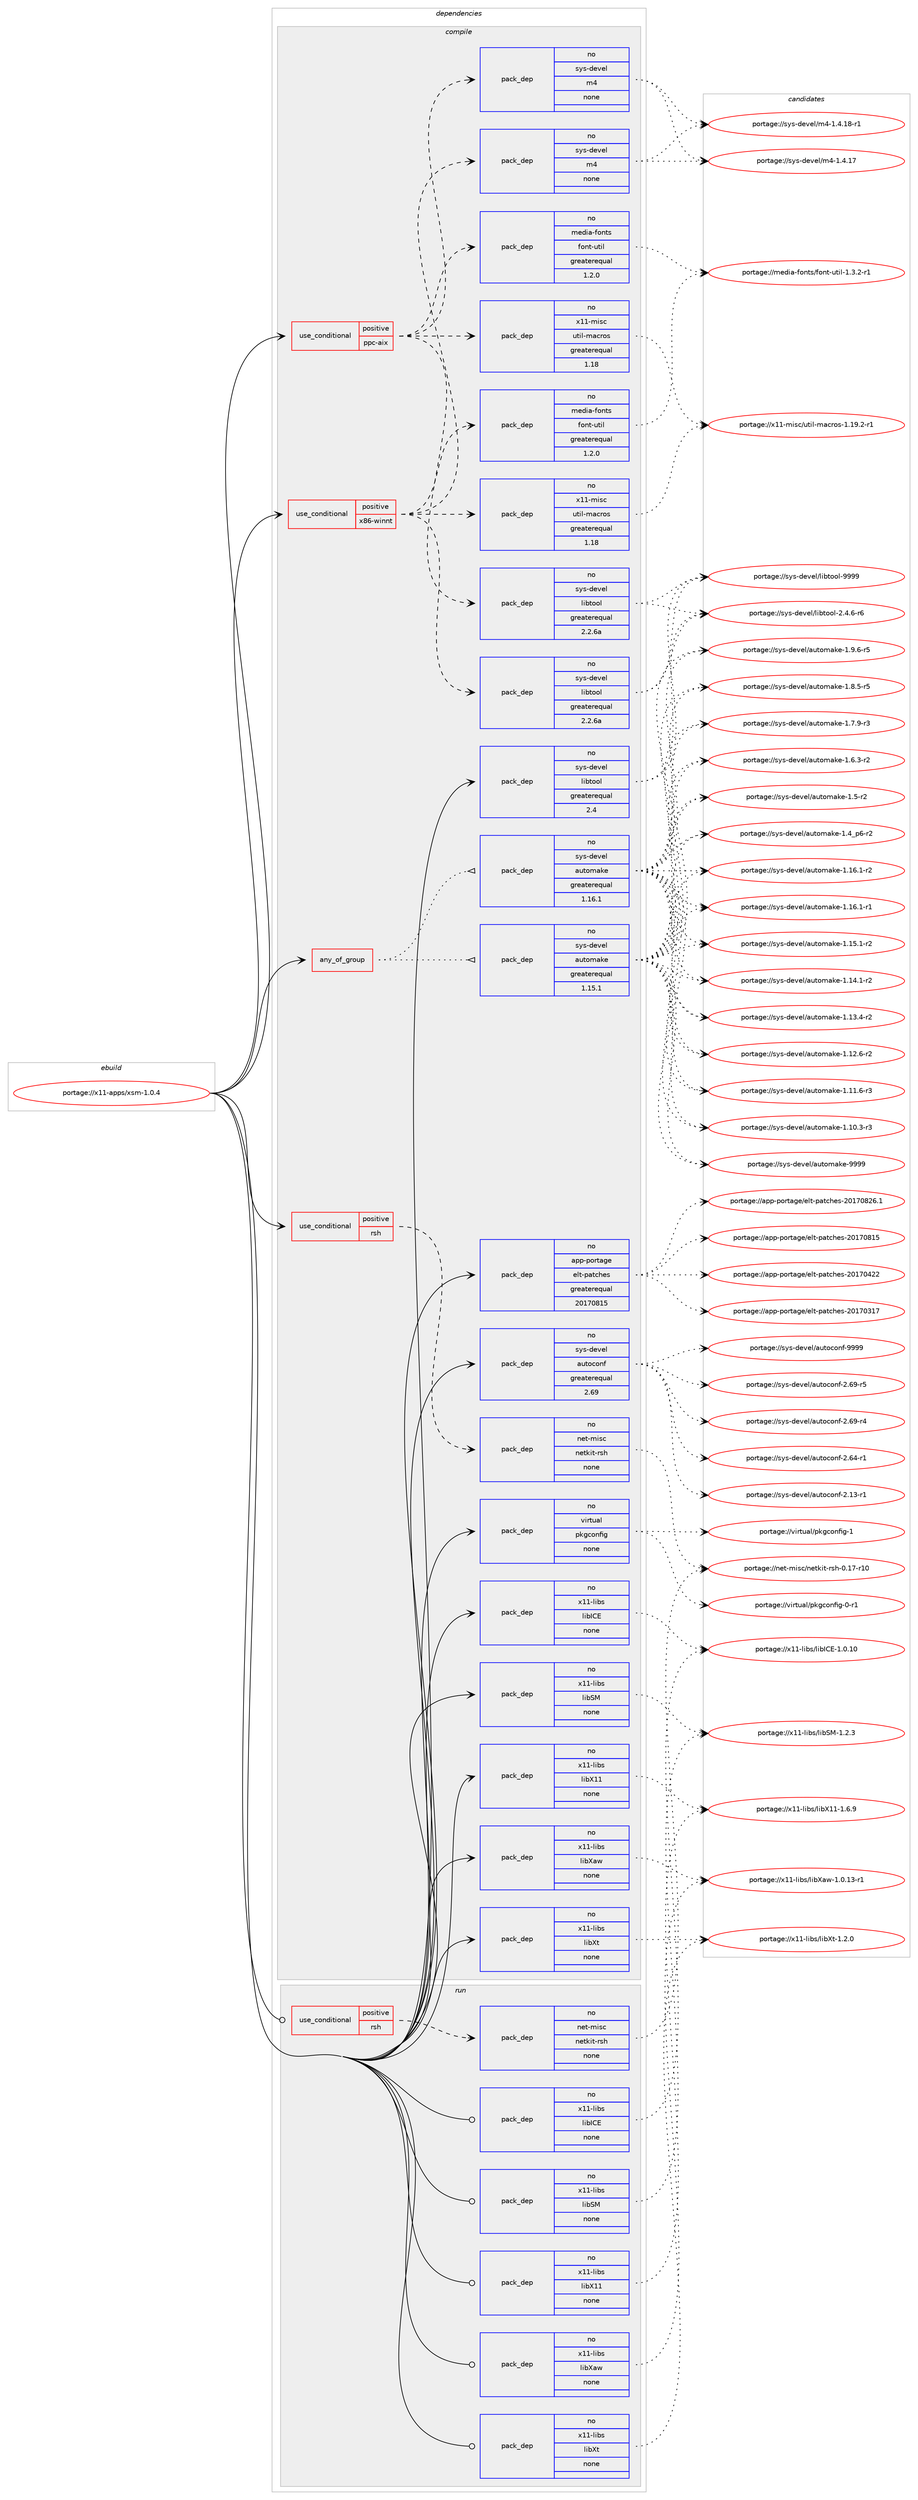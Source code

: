 digraph prolog {

# *************
# Graph options
# *************

newrank=true;
concentrate=true;
compound=true;
graph [rankdir=LR,fontname=Helvetica,fontsize=10,ranksep=1.5];#, ranksep=2.5, nodesep=0.2];
edge  [arrowhead=vee];
node  [fontname=Helvetica,fontsize=10];

# **********
# The ebuild
# **********

subgraph cluster_leftcol {
color=gray;
rank=same;
label=<<i>ebuild</i>>;
id [label="portage://x11-apps/xsm-1.0.4", color=red, width=4, href="../x11-apps/xsm-1.0.4.svg"];
}

# ****************
# The dependencies
# ****************

subgraph cluster_midcol {
color=gray;
label=<<i>dependencies</i>>;
subgraph cluster_compile {
fillcolor="#eeeeee";
style=filled;
label=<<i>compile</i>>;
subgraph any224 {
dependency13635 [label=<<TABLE BORDER="0" CELLBORDER="1" CELLSPACING="0" CELLPADDING="4"><TR><TD CELLPADDING="10">any_of_group</TD></TR></TABLE>>, shape=none, color=red];subgraph pack11761 {
dependency13636 [label=<<TABLE BORDER="0" CELLBORDER="1" CELLSPACING="0" CELLPADDING="4" WIDTH="220"><TR><TD ROWSPAN="6" CELLPADDING="30">pack_dep</TD></TR><TR><TD WIDTH="110">no</TD></TR><TR><TD>sys-devel</TD></TR><TR><TD>automake</TD></TR><TR><TD>greaterequal</TD></TR><TR><TD>1.16.1</TD></TR></TABLE>>, shape=none, color=blue];
}
dependency13635:e -> dependency13636:w [weight=20,style="dotted",arrowhead="oinv"];
subgraph pack11762 {
dependency13637 [label=<<TABLE BORDER="0" CELLBORDER="1" CELLSPACING="0" CELLPADDING="4" WIDTH="220"><TR><TD ROWSPAN="6" CELLPADDING="30">pack_dep</TD></TR><TR><TD WIDTH="110">no</TD></TR><TR><TD>sys-devel</TD></TR><TR><TD>automake</TD></TR><TR><TD>greaterequal</TD></TR><TR><TD>1.15.1</TD></TR></TABLE>>, shape=none, color=blue];
}
dependency13635:e -> dependency13637:w [weight=20,style="dotted",arrowhead="oinv"];
}
id:e -> dependency13635:w [weight=20,style="solid",arrowhead="vee"];
subgraph cond1650 {
dependency13638 [label=<<TABLE BORDER="0" CELLBORDER="1" CELLSPACING="0" CELLPADDING="4"><TR><TD ROWSPAN="3" CELLPADDING="10">use_conditional</TD></TR><TR><TD>positive</TD></TR><TR><TD>ppc-aix</TD></TR></TABLE>>, shape=none, color=red];
subgraph pack11763 {
dependency13639 [label=<<TABLE BORDER="0" CELLBORDER="1" CELLSPACING="0" CELLPADDING="4" WIDTH="220"><TR><TD ROWSPAN="6" CELLPADDING="30">pack_dep</TD></TR><TR><TD WIDTH="110">no</TD></TR><TR><TD>sys-devel</TD></TR><TR><TD>libtool</TD></TR><TR><TD>greaterequal</TD></TR><TR><TD>2.2.6a</TD></TR></TABLE>>, shape=none, color=blue];
}
dependency13638:e -> dependency13639:w [weight=20,style="dashed",arrowhead="vee"];
subgraph pack11764 {
dependency13640 [label=<<TABLE BORDER="0" CELLBORDER="1" CELLSPACING="0" CELLPADDING="4" WIDTH="220"><TR><TD ROWSPAN="6" CELLPADDING="30">pack_dep</TD></TR><TR><TD WIDTH="110">no</TD></TR><TR><TD>sys-devel</TD></TR><TR><TD>m4</TD></TR><TR><TD>none</TD></TR><TR><TD></TD></TR></TABLE>>, shape=none, color=blue];
}
dependency13638:e -> dependency13640:w [weight=20,style="dashed",arrowhead="vee"];
subgraph pack11765 {
dependency13641 [label=<<TABLE BORDER="0" CELLBORDER="1" CELLSPACING="0" CELLPADDING="4" WIDTH="220"><TR><TD ROWSPAN="6" CELLPADDING="30">pack_dep</TD></TR><TR><TD WIDTH="110">no</TD></TR><TR><TD>x11-misc</TD></TR><TR><TD>util-macros</TD></TR><TR><TD>greaterequal</TD></TR><TR><TD>1.18</TD></TR></TABLE>>, shape=none, color=blue];
}
dependency13638:e -> dependency13641:w [weight=20,style="dashed",arrowhead="vee"];
subgraph pack11766 {
dependency13642 [label=<<TABLE BORDER="0" CELLBORDER="1" CELLSPACING="0" CELLPADDING="4" WIDTH="220"><TR><TD ROWSPAN="6" CELLPADDING="30">pack_dep</TD></TR><TR><TD WIDTH="110">no</TD></TR><TR><TD>media-fonts</TD></TR><TR><TD>font-util</TD></TR><TR><TD>greaterequal</TD></TR><TR><TD>1.2.0</TD></TR></TABLE>>, shape=none, color=blue];
}
dependency13638:e -> dependency13642:w [weight=20,style="dashed",arrowhead="vee"];
}
id:e -> dependency13638:w [weight=20,style="solid",arrowhead="vee"];
subgraph cond1651 {
dependency13643 [label=<<TABLE BORDER="0" CELLBORDER="1" CELLSPACING="0" CELLPADDING="4"><TR><TD ROWSPAN="3" CELLPADDING="10">use_conditional</TD></TR><TR><TD>positive</TD></TR><TR><TD>rsh</TD></TR></TABLE>>, shape=none, color=red];
subgraph pack11767 {
dependency13644 [label=<<TABLE BORDER="0" CELLBORDER="1" CELLSPACING="0" CELLPADDING="4" WIDTH="220"><TR><TD ROWSPAN="6" CELLPADDING="30">pack_dep</TD></TR><TR><TD WIDTH="110">no</TD></TR><TR><TD>net-misc</TD></TR><TR><TD>netkit-rsh</TD></TR><TR><TD>none</TD></TR><TR><TD></TD></TR></TABLE>>, shape=none, color=blue];
}
dependency13643:e -> dependency13644:w [weight=20,style="dashed",arrowhead="vee"];
}
id:e -> dependency13643:w [weight=20,style="solid",arrowhead="vee"];
subgraph cond1652 {
dependency13645 [label=<<TABLE BORDER="0" CELLBORDER="1" CELLSPACING="0" CELLPADDING="4"><TR><TD ROWSPAN="3" CELLPADDING="10">use_conditional</TD></TR><TR><TD>positive</TD></TR><TR><TD>x86-winnt</TD></TR></TABLE>>, shape=none, color=red];
subgraph pack11768 {
dependency13646 [label=<<TABLE BORDER="0" CELLBORDER="1" CELLSPACING="0" CELLPADDING="4" WIDTH="220"><TR><TD ROWSPAN="6" CELLPADDING="30">pack_dep</TD></TR><TR><TD WIDTH="110">no</TD></TR><TR><TD>sys-devel</TD></TR><TR><TD>libtool</TD></TR><TR><TD>greaterequal</TD></TR><TR><TD>2.2.6a</TD></TR></TABLE>>, shape=none, color=blue];
}
dependency13645:e -> dependency13646:w [weight=20,style="dashed",arrowhead="vee"];
subgraph pack11769 {
dependency13647 [label=<<TABLE BORDER="0" CELLBORDER="1" CELLSPACING="0" CELLPADDING="4" WIDTH="220"><TR><TD ROWSPAN="6" CELLPADDING="30">pack_dep</TD></TR><TR><TD WIDTH="110">no</TD></TR><TR><TD>sys-devel</TD></TR><TR><TD>m4</TD></TR><TR><TD>none</TD></TR><TR><TD></TD></TR></TABLE>>, shape=none, color=blue];
}
dependency13645:e -> dependency13647:w [weight=20,style="dashed",arrowhead="vee"];
subgraph pack11770 {
dependency13648 [label=<<TABLE BORDER="0" CELLBORDER="1" CELLSPACING="0" CELLPADDING="4" WIDTH="220"><TR><TD ROWSPAN="6" CELLPADDING="30">pack_dep</TD></TR><TR><TD WIDTH="110">no</TD></TR><TR><TD>x11-misc</TD></TR><TR><TD>util-macros</TD></TR><TR><TD>greaterequal</TD></TR><TR><TD>1.18</TD></TR></TABLE>>, shape=none, color=blue];
}
dependency13645:e -> dependency13648:w [weight=20,style="dashed",arrowhead="vee"];
subgraph pack11771 {
dependency13649 [label=<<TABLE BORDER="0" CELLBORDER="1" CELLSPACING="0" CELLPADDING="4" WIDTH="220"><TR><TD ROWSPAN="6" CELLPADDING="30">pack_dep</TD></TR><TR><TD WIDTH="110">no</TD></TR><TR><TD>media-fonts</TD></TR><TR><TD>font-util</TD></TR><TR><TD>greaterequal</TD></TR><TR><TD>1.2.0</TD></TR></TABLE>>, shape=none, color=blue];
}
dependency13645:e -> dependency13649:w [weight=20,style="dashed",arrowhead="vee"];
}
id:e -> dependency13645:w [weight=20,style="solid",arrowhead="vee"];
subgraph pack11772 {
dependency13650 [label=<<TABLE BORDER="0" CELLBORDER="1" CELLSPACING="0" CELLPADDING="4" WIDTH="220"><TR><TD ROWSPAN="6" CELLPADDING="30">pack_dep</TD></TR><TR><TD WIDTH="110">no</TD></TR><TR><TD>app-portage</TD></TR><TR><TD>elt-patches</TD></TR><TR><TD>greaterequal</TD></TR><TR><TD>20170815</TD></TR></TABLE>>, shape=none, color=blue];
}
id:e -> dependency13650:w [weight=20,style="solid",arrowhead="vee"];
subgraph pack11773 {
dependency13651 [label=<<TABLE BORDER="0" CELLBORDER="1" CELLSPACING="0" CELLPADDING="4" WIDTH="220"><TR><TD ROWSPAN="6" CELLPADDING="30">pack_dep</TD></TR><TR><TD WIDTH="110">no</TD></TR><TR><TD>sys-devel</TD></TR><TR><TD>autoconf</TD></TR><TR><TD>greaterequal</TD></TR><TR><TD>2.69</TD></TR></TABLE>>, shape=none, color=blue];
}
id:e -> dependency13651:w [weight=20,style="solid",arrowhead="vee"];
subgraph pack11774 {
dependency13652 [label=<<TABLE BORDER="0" CELLBORDER="1" CELLSPACING="0" CELLPADDING="4" WIDTH="220"><TR><TD ROWSPAN="6" CELLPADDING="30">pack_dep</TD></TR><TR><TD WIDTH="110">no</TD></TR><TR><TD>sys-devel</TD></TR><TR><TD>libtool</TD></TR><TR><TD>greaterequal</TD></TR><TR><TD>2.4</TD></TR></TABLE>>, shape=none, color=blue];
}
id:e -> dependency13652:w [weight=20,style="solid",arrowhead="vee"];
subgraph pack11775 {
dependency13653 [label=<<TABLE BORDER="0" CELLBORDER="1" CELLSPACING="0" CELLPADDING="4" WIDTH="220"><TR><TD ROWSPAN="6" CELLPADDING="30">pack_dep</TD></TR><TR><TD WIDTH="110">no</TD></TR><TR><TD>virtual</TD></TR><TR><TD>pkgconfig</TD></TR><TR><TD>none</TD></TR><TR><TD></TD></TR></TABLE>>, shape=none, color=blue];
}
id:e -> dependency13653:w [weight=20,style="solid",arrowhead="vee"];
subgraph pack11776 {
dependency13654 [label=<<TABLE BORDER="0" CELLBORDER="1" CELLSPACING="0" CELLPADDING="4" WIDTH="220"><TR><TD ROWSPAN="6" CELLPADDING="30">pack_dep</TD></TR><TR><TD WIDTH="110">no</TD></TR><TR><TD>x11-libs</TD></TR><TR><TD>libICE</TD></TR><TR><TD>none</TD></TR><TR><TD></TD></TR></TABLE>>, shape=none, color=blue];
}
id:e -> dependency13654:w [weight=20,style="solid",arrowhead="vee"];
subgraph pack11777 {
dependency13655 [label=<<TABLE BORDER="0" CELLBORDER="1" CELLSPACING="0" CELLPADDING="4" WIDTH="220"><TR><TD ROWSPAN="6" CELLPADDING="30">pack_dep</TD></TR><TR><TD WIDTH="110">no</TD></TR><TR><TD>x11-libs</TD></TR><TR><TD>libSM</TD></TR><TR><TD>none</TD></TR><TR><TD></TD></TR></TABLE>>, shape=none, color=blue];
}
id:e -> dependency13655:w [weight=20,style="solid",arrowhead="vee"];
subgraph pack11778 {
dependency13656 [label=<<TABLE BORDER="0" CELLBORDER="1" CELLSPACING="0" CELLPADDING="4" WIDTH="220"><TR><TD ROWSPAN="6" CELLPADDING="30">pack_dep</TD></TR><TR><TD WIDTH="110">no</TD></TR><TR><TD>x11-libs</TD></TR><TR><TD>libX11</TD></TR><TR><TD>none</TD></TR><TR><TD></TD></TR></TABLE>>, shape=none, color=blue];
}
id:e -> dependency13656:w [weight=20,style="solid",arrowhead="vee"];
subgraph pack11779 {
dependency13657 [label=<<TABLE BORDER="0" CELLBORDER="1" CELLSPACING="0" CELLPADDING="4" WIDTH="220"><TR><TD ROWSPAN="6" CELLPADDING="30">pack_dep</TD></TR><TR><TD WIDTH="110">no</TD></TR><TR><TD>x11-libs</TD></TR><TR><TD>libXaw</TD></TR><TR><TD>none</TD></TR><TR><TD></TD></TR></TABLE>>, shape=none, color=blue];
}
id:e -> dependency13657:w [weight=20,style="solid",arrowhead="vee"];
subgraph pack11780 {
dependency13658 [label=<<TABLE BORDER="0" CELLBORDER="1" CELLSPACING="0" CELLPADDING="4" WIDTH="220"><TR><TD ROWSPAN="6" CELLPADDING="30">pack_dep</TD></TR><TR><TD WIDTH="110">no</TD></TR><TR><TD>x11-libs</TD></TR><TR><TD>libXt</TD></TR><TR><TD>none</TD></TR><TR><TD></TD></TR></TABLE>>, shape=none, color=blue];
}
id:e -> dependency13658:w [weight=20,style="solid",arrowhead="vee"];
}
subgraph cluster_compileandrun {
fillcolor="#eeeeee";
style=filled;
label=<<i>compile and run</i>>;
}
subgraph cluster_run {
fillcolor="#eeeeee";
style=filled;
label=<<i>run</i>>;
subgraph cond1653 {
dependency13659 [label=<<TABLE BORDER="0" CELLBORDER="1" CELLSPACING="0" CELLPADDING="4"><TR><TD ROWSPAN="3" CELLPADDING="10">use_conditional</TD></TR><TR><TD>positive</TD></TR><TR><TD>rsh</TD></TR></TABLE>>, shape=none, color=red];
subgraph pack11781 {
dependency13660 [label=<<TABLE BORDER="0" CELLBORDER="1" CELLSPACING="0" CELLPADDING="4" WIDTH="220"><TR><TD ROWSPAN="6" CELLPADDING="30">pack_dep</TD></TR><TR><TD WIDTH="110">no</TD></TR><TR><TD>net-misc</TD></TR><TR><TD>netkit-rsh</TD></TR><TR><TD>none</TD></TR><TR><TD></TD></TR></TABLE>>, shape=none, color=blue];
}
dependency13659:e -> dependency13660:w [weight=20,style="dashed",arrowhead="vee"];
}
id:e -> dependency13659:w [weight=20,style="solid",arrowhead="odot"];
subgraph pack11782 {
dependency13661 [label=<<TABLE BORDER="0" CELLBORDER="1" CELLSPACING="0" CELLPADDING="4" WIDTH="220"><TR><TD ROWSPAN="6" CELLPADDING="30">pack_dep</TD></TR><TR><TD WIDTH="110">no</TD></TR><TR><TD>x11-libs</TD></TR><TR><TD>libICE</TD></TR><TR><TD>none</TD></TR><TR><TD></TD></TR></TABLE>>, shape=none, color=blue];
}
id:e -> dependency13661:w [weight=20,style="solid",arrowhead="odot"];
subgraph pack11783 {
dependency13662 [label=<<TABLE BORDER="0" CELLBORDER="1" CELLSPACING="0" CELLPADDING="4" WIDTH="220"><TR><TD ROWSPAN="6" CELLPADDING="30">pack_dep</TD></TR><TR><TD WIDTH="110">no</TD></TR><TR><TD>x11-libs</TD></TR><TR><TD>libSM</TD></TR><TR><TD>none</TD></TR><TR><TD></TD></TR></TABLE>>, shape=none, color=blue];
}
id:e -> dependency13662:w [weight=20,style="solid",arrowhead="odot"];
subgraph pack11784 {
dependency13663 [label=<<TABLE BORDER="0" CELLBORDER="1" CELLSPACING="0" CELLPADDING="4" WIDTH="220"><TR><TD ROWSPAN="6" CELLPADDING="30">pack_dep</TD></TR><TR><TD WIDTH="110">no</TD></TR><TR><TD>x11-libs</TD></TR><TR><TD>libX11</TD></TR><TR><TD>none</TD></TR><TR><TD></TD></TR></TABLE>>, shape=none, color=blue];
}
id:e -> dependency13663:w [weight=20,style="solid",arrowhead="odot"];
subgraph pack11785 {
dependency13664 [label=<<TABLE BORDER="0" CELLBORDER="1" CELLSPACING="0" CELLPADDING="4" WIDTH="220"><TR><TD ROWSPAN="6" CELLPADDING="30">pack_dep</TD></TR><TR><TD WIDTH="110">no</TD></TR><TR><TD>x11-libs</TD></TR><TR><TD>libXaw</TD></TR><TR><TD>none</TD></TR><TR><TD></TD></TR></TABLE>>, shape=none, color=blue];
}
id:e -> dependency13664:w [weight=20,style="solid",arrowhead="odot"];
subgraph pack11786 {
dependency13665 [label=<<TABLE BORDER="0" CELLBORDER="1" CELLSPACING="0" CELLPADDING="4" WIDTH="220"><TR><TD ROWSPAN="6" CELLPADDING="30">pack_dep</TD></TR><TR><TD WIDTH="110">no</TD></TR><TR><TD>x11-libs</TD></TR><TR><TD>libXt</TD></TR><TR><TD>none</TD></TR><TR><TD></TD></TR></TABLE>>, shape=none, color=blue];
}
id:e -> dependency13665:w [weight=20,style="solid",arrowhead="odot"];
}
}

# **************
# The candidates
# **************

subgraph cluster_choices {
rank=same;
color=gray;
label=<<i>candidates</i>>;

subgraph choice11761 {
color=black;
nodesep=1;
choice115121115451001011181011084797117116111109971071014557575757 [label="portage://sys-devel/automake-9999", color=red, width=4,href="../sys-devel/automake-9999.svg"];
choice115121115451001011181011084797117116111109971071014549465746544511453 [label="portage://sys-devel/automake-1.9.6-r5", color=red, width=4,href="../sys-devel/automake-1.9.6-r5.svg"];
choice115121115451001011181011084797117116111109971071014549465646534511453 [label="portage://sys-devel/automake-1.8.5-r5", color=red, width=4,href="../sys-devel/automake-1.8.5-r5.svg"];
choice115121115451001011181011084797117116111109971071014549465546574511451 [label="portage://sys-devel/automake-1.7.9-r3", color=red, width=4,href="../sys-devel/automake-1.7.9-r3.svg"];
choice115121115451001011181011084797117116111109971071014549465446514511450 [label="portage://sys-devel/automake-1.6.3-r2", color=red, width=4,href="../sys-devel/automake-1.6.3-r2.svg"];
choice11512111545100101118101108479711711611110997107101454946534511450 [label="portage://sys-devel/automake-1.5-r2", color=red, width=4,href="../sys-devel/automake-1.5-r2.svg"];
choice115121115451001011181011084797117116111109971071014549465295112544511450 [label="portage://sys-devel/automake-1.4_p6-r2", color=red, width=4,href="../sys-devel/automake-1.4_p6-r2.svg"];
choice11512111545100101118101108479711711611110997107101454946495446494511450 [label="portage://sys-devel/automake-1.16.1-r2", color=red, width=4,href="../sys-devel/automake-1.16.1-r2.svg"];
choice11512111545100101118101108479711711611110997107101454946495446494511449 [label="portage://sys-devel/automake-1.16.1-r1", color=red, width=4,href="../sys-devel/automake-1.16.1-r1.svg"];
choice11512111545100101118101108479711711611110997107101454946495346494511450 [label="portage://sys-devel/automake-1.15.1-r2", color=red, width=4,href="../sys-devel/automake-1.15.1-r2.svg"];
choice11512111545100101118101108479711711611110997107101454946495246494511450 [label="portage://sys-devel/automake-1.14.1-r2", color=red, width=4,href="../sys-devel/automake-1.14.1-r2.svg"];
choice11512111545100101118101108479711711611110997107101454946495146524511450 [label="portage://sys-devel/automake-1.13.4-r2", color=red, width=4,href="../sys-devel/automake-1.13.4-r2.svg"];
choice11512111545100101118101108479711711611110997107101454946495046544511450 [label="portage://sys-devel/automake-1.12.6-r2", color=red, width=4,href="../sys-devel/automake-1.12.6-r2.svg"];
choice11512111545100101118101108479711711611110997107101454946494946544511451 [label="portage://sys-devel/automake-1.11.6-r3", color=red, width=4,href="../sys-devel/automake-1.11.6-r3.svg"];
choice11512111545100101118101108479711711611110997107101454946494846514511451 [label="portage://sys-devel/automake-1.10.3-r3", color=red, width=4,href="../sys-devel/automake-1.10.3-r3.svg"];
dependency13636:e -> choice115121115451001011181011084797117116111109971071014557575757:w [style=dotted,weight="100"];
dependency13636:e -> choice115121115451001011181011084797117116111109971071014549465746544511453:w [style=dotted,weight="100"];
dependency13636:e -> choice115121115451001011181011084797117116111109971071014549465646534511453:w [style=dotted,weight="100"];
dependency13636:e -> choice115121115451001011181011084797117116111109971071014549465546574511451:w [style=dotted,weight="100"];
dependency13636:e -> choice115121115451001011181011084797117116111109971071014549465446514511450:w [style=dotted,weight="100"];
dependency13636:e -> choice11512111545100101118101108479711711611110997107101454946534511450:w [style=dotted,weight="100"];
dependency13636:e -> choice115121115451001011181011084797117116111109971071014549465295112544511450:w [style=dotted,weight="100"];
dependency13636:e -> choice11512111545100101118101108479711711611110997107101454946495446494511450:w [style=dotted,weight="100"];
dependency13636:e -> choice11512111545100101118101108479711711611110997107101454946495446494511449:w [style=dotted,weight="100"];
dependency13636:e -> choice11512111545100101118101108479711711611110997107101454946495346494511450:w [style=dotted,weight="100"];
dependency13636:e -> choice11512111545100101118101108479711711611110997107101454946495246494511450:w [style=dotted,weight="100"];
dependency13636:e -> choice11512111545100101118101108479711711611110997107101454946495146524511450:w [style=dotted,weight="100"];
dependency13636:e -> choice11512111545100101118101108479711711611110997107101454946495046544511450:w [style=dotted,weight="100"];
dependency13636:e -> choice11512111545100101118101108479711711611110997107101454946494946544511451:w [style=dotted,weight="100"];
dependency13636:e -> choice11512111545100101118101108479711711611110997107101454946494846514511451:w [style=dotted,weight="100"];
}
subgraph choice11762 {
color=black;
nodesep=1;
choice115121115451001011181011084797117116111109971071014557575757 [label="portage://sys-devel/automake-9999", color=red, width=4,href="../sys-devel/automake-9999.svg"];
choice115121115451001011181011084797117116111109971071014549465746544511453 [label="portage://sys-devel/automake-1.9.6-r5", color=red, width=4,href="../sys-devel/automake-1.9.6-r5.svg"];
choice115121115451001011181011084797117116111109971071014549465646534511453 [label="portage://sys-devel/automake-1.8.5-r5", color=red, width=4,href="../sys-devel/automake-1.8.5-r5.svg"];
choice115121115451001011181011084797117116111109971071014549465546574511451 [label="portage://sys-devel/automake-1.7.9-r3", color=red, width=4,href="../sys-devel/automake-1.7.9-r3.svg"];
choice115121115451001011181011084797117116111109971071014549465446514511450 [label="portage://sys-devel/automake-1.6.3-r2", color=red, width=4,href="../sys-devel/automake-1.6.3-r2.svg"];
choice11512111545100101118101108479711711611110997107101454946534511450 [label="portage://sys-devel/automake-1.5-r2", color=red, width=4,href="../sys-devel/automake-1.5-r2.svg"];
choice115121115451001011181011084797117116111109971071014549465295112544511450 [label="portage://sys-devel/automake-1.4_p6-r2", color=red, width=4,href="../sys-devel/automake-1.4_p6-r2.svg"];
choice11512111545100101118101108479711711611110997107101454946495446494511450 [label="portage://sys-devel/automake-1.16.1-r2", color=red, width=4,href="../sys-devel/automake-1.16.1-r2.svg"];
choice11512111545100101118101108479711711611110997107101454946495446494511449 [label="portage://sys-devel/automake-1.16.1-r1", color=red, width=4,href="../sys-devel/automake-1.16.1-r1.svg"];
choice11512111545100101118101108479711711611110997107101454946495346494511450 [label="portage://sys-devel/automake-1.15.1-r2", color=red, width=4,href="../sys-devel/automake-1.15.1-r2.svg"];
choice11512111545100101118101108479711711611110997107101454946495246494511450 [label="portage://sys-devel/automake-1.14.1-r2", color=red, width=4,href="../sys-devel/automake-1.14.1-r2.svg"];
choice11512111545100101118101108479711711611110997107101454946495146524511450 [label="portage://sys-devel/automake-1.13.4-r2", color=red, width=4,href="../sys-devel/automake-1.13.4-r2.svg"];
choice11512111545100101118101108479711711611110997107101454946495046544511450 [label="portage://sys-devel/automake-1.12.6-r2", color=red, width=4,href="../sys-devel/automake-1.12.6-r2.svg"];
choice11512111545100101118101108479711711611110997107101454946494946544511451 [label="portage://sys-devel/automake-1.11.6-r3", color=red, width=4,href="../sys-devel/automake-1.11.6-r3.svg"];
choice11512111545100101118101108479711711611110997107101454946494846514511451 [label="portage://sys-devel/automake-1.10.3-r3", color=red, width=4,href="../sys-devel/automake-1.10.3-r3.svg"];
dependency13637:e -> choice115121115451001011181011084797117116111109971071014557575757:w [style=dotted,weight="100"];
dependency13637:e -> choice115121115451001011181011084797117116111109971071014549465746544511453:w [style=dotted,weight="100"];
dependency13637:e -> choice115121115451001011181011084797117116111109971071014549465646534511453:w [style=dotted,weight="100"];
dependency13637:e -> choice115121115451001011181011084797117116111109971071014549465546574511451:w [style=dotted,weight="100"];
dependency13637:e -> choice115121115451001011181011084797117116111109971071014549465446514511450:w [style=dotted,weight="100"];
dependency13637:e -> choice11512111545100101118101108479711711611110997107101454946534511450:w [style=dotted,weight="100"];
dependency13637:e -> choice115121115451001011181011084797117116111109971071014549465295112544511450:w [style=dotted,weight="100"];
dependency13637:e -> choice11512111545100101118101108479711711611110997107101454946495446494511450:w [style=dotted,weight="100"];
dependency13637:e -> choice11512111545100101118101108479711711611110997107101454946495446494511449:w [style=dotted,weight="100"];
dependency13637:e -> choice11512111545100101118101108479711711611110997107101454946495346494511450:w [style=dotted,weight="100"];
dependency13637:e -> choice11512111545100101118101108479711711611110997107101454946495246494511450:w [style=dotted,weight="100"];
dependency13637:e -> choice11512111545100101118101108479711711611110997107101454946495146524511450:w [style=dotted,weight="100"];
dependency13637:e -> choice11512111545100101118101108479711711611110997107101454946495046544511450:w [style=dotted,weight="100"];
dependency13637:e -> choice11512111545100101118101108479711711611110997107101454946494946544511451:w [style=dotted,weight="100"];
dependency13637:e -> choice11512111545100101118101108479711711611110997107101454946494846514511451:w [style=dotted,weight="100"];
}
subgraph choice11763 {
color=black;
nodesep=1;
choice1151211154510010111810110847108105981161111111084557575757 [label="portage://sys-devel/libtool-9999", color=red, width=4,href="../sys-devel/libtool-9999.svg"];
choice1151211154510010111810110847108105981161111111084550465246544511454 [label="portage://sys-devel/libtool-2.4.6-r6", color=red, width=4,href="../sys-devel/libtool-2.4.6-r6.svg"];
dependency13639:e -> choice1151211154510010111810110847108105981161111111084557575757:w [style=dotted,weight="100"];
dependency13639:e -> choice1151211154510010111810110847108105981161111111084550465246544511454:w [style=dotted,weight="100"];
}
subgraph choice11764 {
color=black;
nodesep=1;
choice115121115451001011181011084710952454946524649564511449 [label="portage://sys-devel/m4-1.4.18-r1", color=red, width=4,href="../sys-devel/m4-1.4.18-r1.svg"];
choice11512111545100101118101108471095245494652464955 [label="portage://sys-devel/m4-1.4.17", color=red, width=4,href="../sys-devel/m4-1.4.17.svg"];
dependency13640:e -> choice115121115451001011181011084710952454946524649564511449:w [style=dotted,weight="100"];
dependency13640:e -> choice11512111545100101118101108471095245494652464955:w [style=dotted,weight="100"];
}
subgraph choice11765 {
color=black;
nodesep=1;
choice1204949451091051159947117116105108451099799114111115454946495746504511449 [label="portage://x11-misc/util-macros-1.19.2-r1", color=red, width=4,href="../x11-misc/util-macros-1.19.2-r1.svg"];
dependency13641:e -> choice1204949451091051159947117116105108451099799114111115454946495746504511449:w [style=dotted,weight="100"];
}
subgraph choice11766 {
color=black;
nodesep=1;
choice109101100105974510211111011611547102111110116451171161051084549465146504511449 [label="portage://media-fonts/font-util-1.3.2-r1", color=red, width=4,href="../media-fonts/font-util-1.3.2-r1.svg"];
dependency13642:e -> choice109101100105974510211111011611547102111110116451171161051084549465146504511449:w [style=dotted,weight="100"];
}
subgraph choice11767 {
color=black;
nodesep=1;
choice110101116451091051159947110101116107105116451141151044548464955451144948 [label="portage://net-misc/netkit-rsh-0.17-r10", color=red, width=4,href="../net-misc/netkit-rsh-0.17-r10.svg"];
dependency13644:e -> choice110101116451091051159947110101116107105116451141151044548464955451144948:w [style=dotted,weight="100"];
}
subgraph choice11768 {
color=black;
nodesep=1;
choice1151211154510010111810110847108105981161111111084557575757 [label="portage://sys-devel/libtool-9999", color=red, width=4,href="../sys-devel/libtool-9999.svg"];
choice1151211154510010111810110847108105981161111111084550465246544511454 [label="portage://sys-devel/libtool-2.4.6-r6", color=red, width=4,href="../sys-devel/libtool-2.4.6-r6.svg"];
dependency13646:e -> choice1151211154510010111810110847108105981161111111084557575757:w [style=dotted,weight="100"];
dependency13646:e -> choice1151211154510010111810110847108105981161111111084550465246544511454:w [style=dotted,weight="100"];
}
subgraph choice11769 {
color=black;
nodesep=1;
choice115121115451001011181011084710952454946524649564511449 [label="portage://sys-devel/m4-1.4.18-r1", color=red, width=4,href="../sys-devel/m4-1.4.18-r1.svg"];
choice11512111545100101118101108471095245494652464955 [label="portage://sys-devel/m4-1.4.17", color=red, width=4,href="../sys-devel/m4-1.4.17.svg"];
dependency13647:e -> choice115121115451001011181011084710952454946524649564511449:w [style=dotted,weight="100"];
dependency13647:e -> choice11512111545100101118101108471095245494652464955:w [style=dotted,weight="100"];
}
subgraph choice11770 {
color=black;
nodesep=1;
choice1204949451091051159947117116105108451099799114111115454946495746504511449 [label="portage://x11-misc/util-macros-1.19.2-r1", color=red, width=4,href="../x11-misc/util-macros-1.19.2-r1.svg"];
dependency13648:e -> choice1204949451091051159947117116105108451099799114111115454946495746504511449:w [style=dotted,weight="100"];
}
subgraph choice11771 {
color=black;
nodesep=1;
choice109101100105974510211111011611547102111110116451171161051084549465146504511449 [label="portage://media-fonts/font-util-1.3.2-r1", color=red, width=4,href="../media-fonts/font-util-1.3.2-r1.svg"];
dependency13649:e -> choice109101100105974510211111011611547102111110116451171161051084549465146504511449:w [style=dotted,weight="100"];
}
subgraph choice11772 {
color=black;
nodesep=1;
choice971121124511211111411697103101471011081164511297116991041011154550484955485650544649 [label="portage://app-portage/elt-patches-20170826.1", color=red, width=4,href="../app-portage/elt-patches-20170826.1.svg"];
choice97112112451121111141169710310147101108116451129711699104101115455048495548564953 [label="portage://app-portage/elt-patches-20170815", color=red, width=4,href="../app-portage/elt-patches-20170815.svg"];
choice97112112451121111141169710310147101108116451129711699104101115455048495548525050 [label="portage://app-portage/elt-patches-20170422", color=red, width=4,href="../app-portage/elt-patches-20170422.svg"];
choice97112112451121111141169710310147101108116451129711699104101115455048495548514955 [label="portage://app-portage/elt-patches-20170317", color=red, width=4,href="../app-portage/elt-patches-20170317.svg"];
dependency13650:e -> choice971121124511211111411697103101471011081164511297116991041011154550484955485650544649:w [style=dotted,weight="100"];
dependency13650:e -> choice97112112451121111141169710310147101108116451129711699104101115455048495548564953:w [style=dotted,weight="100"];
dependency13650:e -> choice97112112451121111141169710310147101108116451129711699104101115455048495548525050:w [style=dotted,weight="100"];
dependency13650:e -> choice97112112451121111141169710310147101108116451129711699104101115455048495548514955:w [style=dotted,weight="100"];
}
subgraph choice11773 {
color=black;
nodesep=1;
choice115121115451001011181011084797117116111991111101024557575757 [label="portage://sys-devel/autoconf-9999", color=red, width=4,href="../sys-devel/autoconf-9999.svg"];
choice1151211154510010111810110847971171161119911111010245504654574511453 [label="portage://sys-devel/autoconf-2.69-r5", color=red, width=4,href="../sys-devel/autoconf-2.69-r5.svg"];
choice1151211154510010111810110847971171161119911111010245504654574511452 [label="portage://sys-devel/autoconf-2.69-r4", color=red, width=4,href="../sys-devel/autoconf-2.69-r4.svg"];
choice1151211154510010111810110847971171161119911111010245504654524511449 [label="portage://sys-devel/autoconf-2.64-r1", color=red, width=4,href="../sys-devel/autoconf-2.64-r1.svg"];
choice1151211154510010111810110847971171161119911111010245504649514511449 [label="portage://sys-devel/autoconf-2.13-r1", color=red, width=4,href="../sys-devel/autoconf-2.13-r1.svg"];
dependency13651:e -> choice115121115451001011181011084797117116111991111101024557575757:w [style=dotted,weight="100"];
dependency13651:e -> choice1151211154510010111810110847971171161119911111010245504654574511453:w [style=dotted,weight="100"];
dependency13651:e -> choice1151211154510010111810110847971171161119911111010245504654574511452:w [style=dotted,weight="100"];
dependency13651:e -> choice1151211154510010111810110847971171161119911111010245504654524511449:w [style=dotted,weight="100"];
dependency13651:e -> choice1151211154510010111810110847971171161119911111010245504649514511449:w [style=dotted,weight="100"];
}
subgraph choice11774 {
color=black;
nodesep=1;
choice1151211154510010111810110847108105981161111111084557575757 [label="portage://sys-devel/libtool-9999", color=red, width=4,href="../sys-devel/libtool-9999.svg"];
choice1151211154510010111810110847108105981161111111084550465246544511454 [label="portage://sys-devel/libtool-2.4.6-r6", color=red, width=4,href="../sys-devel/libtool-2.4.6-r6.svg"];
dependency13652:e -> choice1151211154510010111810110847108105981161111111084557575757:w [style=dotted,weight="100"];
dependency13652:e -> choice1151211154510010111810110847108105981161111111084550465246544511454:w [style=dotted,weight="100"];
}
subgraph choice11775 {
color=black;
nodesep=1;
choice1181051141161179710847112107103991111101021051034549 [label="portage://virtual/pkgconfig-1", color=red, width=4,href="../virtual/pkgconfig-1.svg"];
choice11810511411611797108471121071039911111010210510345484511449 [label="portage://virtual/pkgconfig-0-r1", color=red, width=4,href="../virtual/pkgconfig-0-r1.svg"];
dependency13653:e -> choice1181051141161179710847112107103991111101021051034549:w [style=dotted,weight="100"];
dependency13653:e -> choice11810511411611797108471121071039911111010210510345484511449:w [style=dotted,weight="100"];
}
subgraph choice11776 {
color=black;
nodesep=1;
choice12049494510810598115471081059873676945494648464948 [label="portage://x11-libs/libICE-1.0.10", color=red, width=4,href="../x11-libs/libICE-1.0.10.svg"];
dependency13654:e -> choice12049494510810598115471081059873676945494648464948:w [style=dotted,weight="100"];
}
subgraph choice11777 {
color=black;
nodesep=1;
choice1204949451081059811547108105988377454946504651 [label="portage://x11-libs/libSM-1.2.3", color=red, width=4,href="../x11-libs/libSM-1.2.3.svg"];
dependency13655:e -> choice1204949451081059811547108105988377454946504651:w [style=dotted,weight="100"];
}
subgraph choice11778 {
color=black;
nodesep=1;
choice120494945108105981154710810598884949454946544657 [label="portage://x11-libs/libX11-1.6.9", color=red, width=4,href="../x11-libs/libX11-1.6.9.svg"];
dependency13656:e -> choice120494945108105981154710810598884949454946544657:w [style=dotted,weight="100"];
}
subgraph choice11779 {
color=black;
nodesep=1;
choice1204949451081059811547108105988897119454946484649514511449 [label="portage://x11-libs/libXaw-1.0.13-r1", color=red, width=4,href="../x11-libs/libXaw-1.0.13-r1.svg"];
dependency13657:e -> choice1204949451081059811547108105988897119454946484649514511449:w [style=dotted,weight="100"];
}
subgraph choice11780 {
color=black;
nodesep=1;
choice12049494510810598115471081059888116454946504648 [label="portage://x11-libs/libXt-1.2.0", color=red, width=4,href="../x11-libs/libXt-1.2.0.svg"];
dependency13658:e -> choice12049494510810598115471081059888116454946504648:w [style=dotted,weight="100"];
}
subgraph choice11781 {
color=black;
nodesep=1;
choice110101116451091051159947110101116107105116451141151044548464955451144948 [label="portage://net-misc/netkit-rsh-0.17-r10", color=red, width=4,href="../net-misc/netkit-rsh-0.17-r10.svg"];
dependency13660:e -> choice110101116451091051159947110101116107105116451141151044548464955451144948:w [style=dotted,weight="100"];
}
subgraph choice11782 {
color=black;
nodesep=1;
choice12049494510810598115471081059873676945494648464948 [label="portage://x11-libs/libICE-1.0.10", color=red, width=4,href="../x11-libs/libICE-1.0.10.svg"];
dependency13661:e -> choice12049494510810598115471081059873676945494648464948:w [style=dotted,weight="100"];
}
subgraph choice11783 {
color=black;
nodesep=1;
choice1204949451081059811547108105988377454946504651 [label="portage://x11-libs/libSM-1.2.3", color=red, width=4,href="../x11-libs/libSM-1.2.3.svg"];
dependency13662:e -> choice1204949451081059811547108105988377454946504651:w [style=dotted,weight="100"];
}
subgraph choice11784 {
color=black;
nodesep=1;
choice120494945108105981154710810598884949454946544657 [label="portage://x11-libs/libX11-1.6.9", color=red, width=4,href="../x11-libs/libX11-1.6.9.svg"];
dependency13663:e -> choice120494945108105981154710810598884949454946544657:w [style=dotted,weight="100"];
}
subgraph choice11785 {
color=black;
nodesep=1;
choice1204949451081059811547108105988897119454946484649514511449 [label="portage://x11-libs/libXaw-1.0.13-r1", color=red, width=4,href="../x11-libs/libXaw-1.0.13-r1.svg"];
dependency13664:e -> choice1204949451081059811547108105988897119454946484649514511449:w [style=dotted,weight="100"];
}
subgraph choice11786 {
color=black;
nodesep=1;
choice12049494510810598115471081059888116454946504648 [label="portage://x11-libs/libXt-1.2.0", color=red, width=4,href="../x11-libs/libXt-1.2.0.svg"];
dependency13665:e -> choice12049494510810598115471081059888116454946504648:w [style=dotted,weight="100"];
}
}

}
